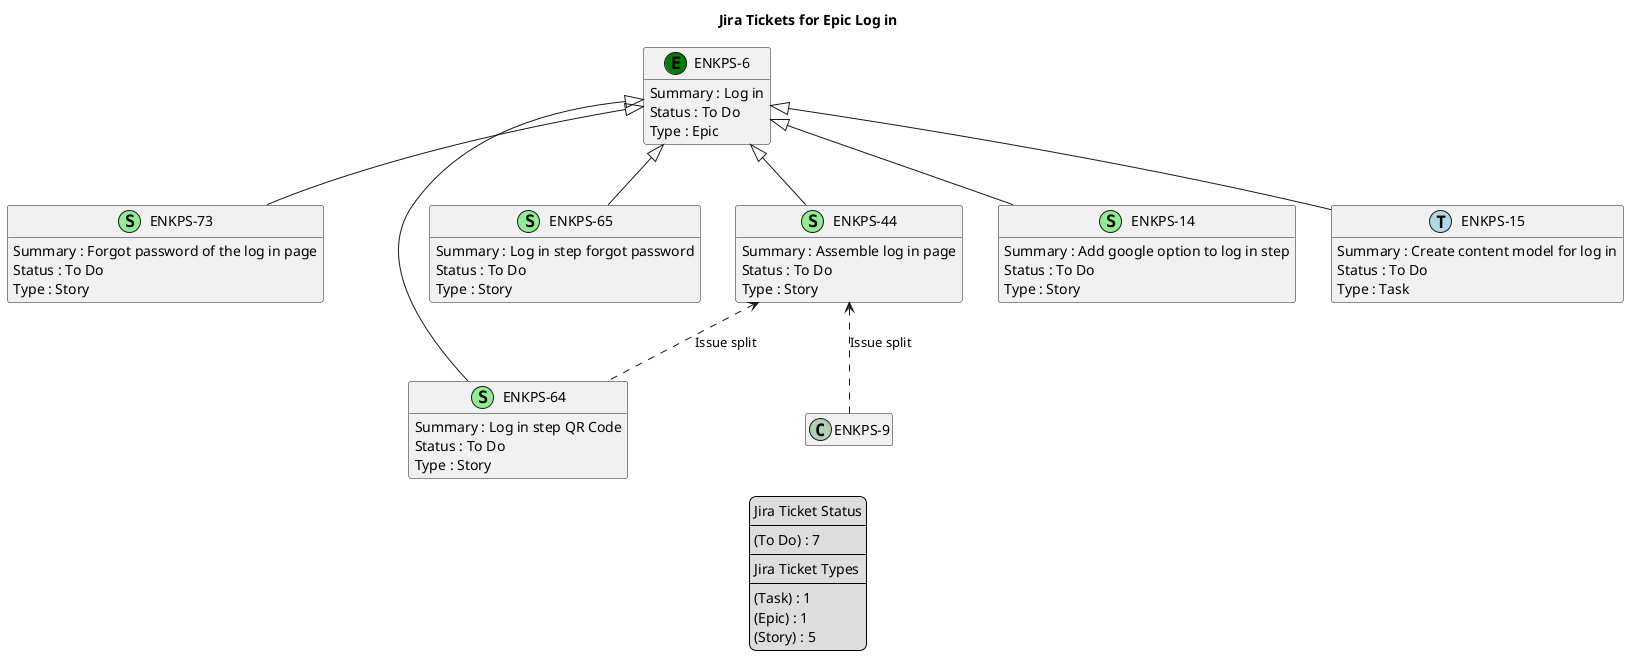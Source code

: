 @startuml
'https://plantuml.com/class-diagram

' GENERATE CLASS DIAGRAM ===========
' Generated at    : Tue May 14 15:57:50 CEST 2024

title Jira Tickets for Epic Log in
hide empty members

legend
Jira Ticket Status
----
(To Do) : 7
----
Jira Ticket Types
----
(Task) : 1
(Epic) : 1
(Story) : 5
end legend


' Tickets =======
class "ENKPS-6" << (E,green) >> {
  Summary : Log in
  Status : To Do
  Type : Epic
}

class "ENKPS-73" << (S,lightgreen) >> {
  Summary : Forgot password of the log in page
  Status : To Do
  Type : Story
}

class "ENKPS-64" << (S,lightgreen) >> {
  Summary : Log in step QR Code
  Status : To Do
  Type : Story
}

class "ENKPS-65" << (S,lightgreen) >> {
  Summary : Log in step forgot password
  Status : To Do
  Type : Story
}

class "ENKPS-44" << (S,lightgreen) >> {
  Summary : Assemble log in page
  Status : To Do
  Type : Story
}

class "ENKPS-14" << (S,lightgreen) >> {
  Summary : Add google option to log in step
  Status : To Do
  Type : Story
}

class "ENKPS-15" << (T,lightblue) >> {
  Summary : Create content model for log in
  Status : To Do
  Type : Task
}



' Links =======

' Parents =======
"ENKPS-6" <|-- "ENKPS-73"
"ENKPS-6" <|-- "ENKPS-64"
"ENKPS-6" <|-- "ENKPS-65"
"ENKPS-6" <|-- "ENKPS-44"
"ENKPS-6" <|-- "ENKPS-14"
"ENKPS-6" <|-- "ENKPS-15"

"ENKPS-44" <.. "ENKPS-9" : Issue split

"ENKPS-44" <.. "ENKPS-64" : Issue split



@enduml
